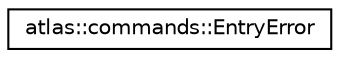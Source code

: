 digraph "Graphical Class Hierarchy"
{
  edge [fontname="Helvetica",fontsize="10",labelfontname="Helvetica",labelfontsize="10"];
  node [fontname="Helvetica",fontsize="10",shape=record];
  rankdir="LR";
  Node1 [label="atlas::commands::EntryError",height=0.2,width=0.4,color="black", fillcolor="white", style="filled",URL="$structatlas_1_1commands_1_1EntryError.html"];
}
